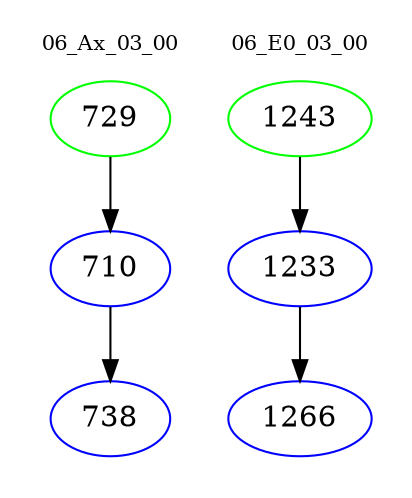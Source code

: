 digraph{
subgraph cluster_0 {
color = white
label = "06_Ax_03_00";
fontsize=10;
T0_729 [label="729", color="green"]
T0_729 -> T0_710 [color="black"]
T0_710 [label="710", color="blue"]
T0_710 -> T0_738 [color="black"]
T0_738 [label="738", color="blue"]
}
subgraph cluster_1 {
color = white
label = "06_E0_03_00";
fontsize=10;
T1_1243 [label="1243", color="green"]
T1_1243 -> T1_1233 [color="black"]
T1_1233 [label="1233", color="blue"]
T1_1233 -> T1_1266 [color="black"]
T1_1266 [label="1266", color="blue"]
}
}
